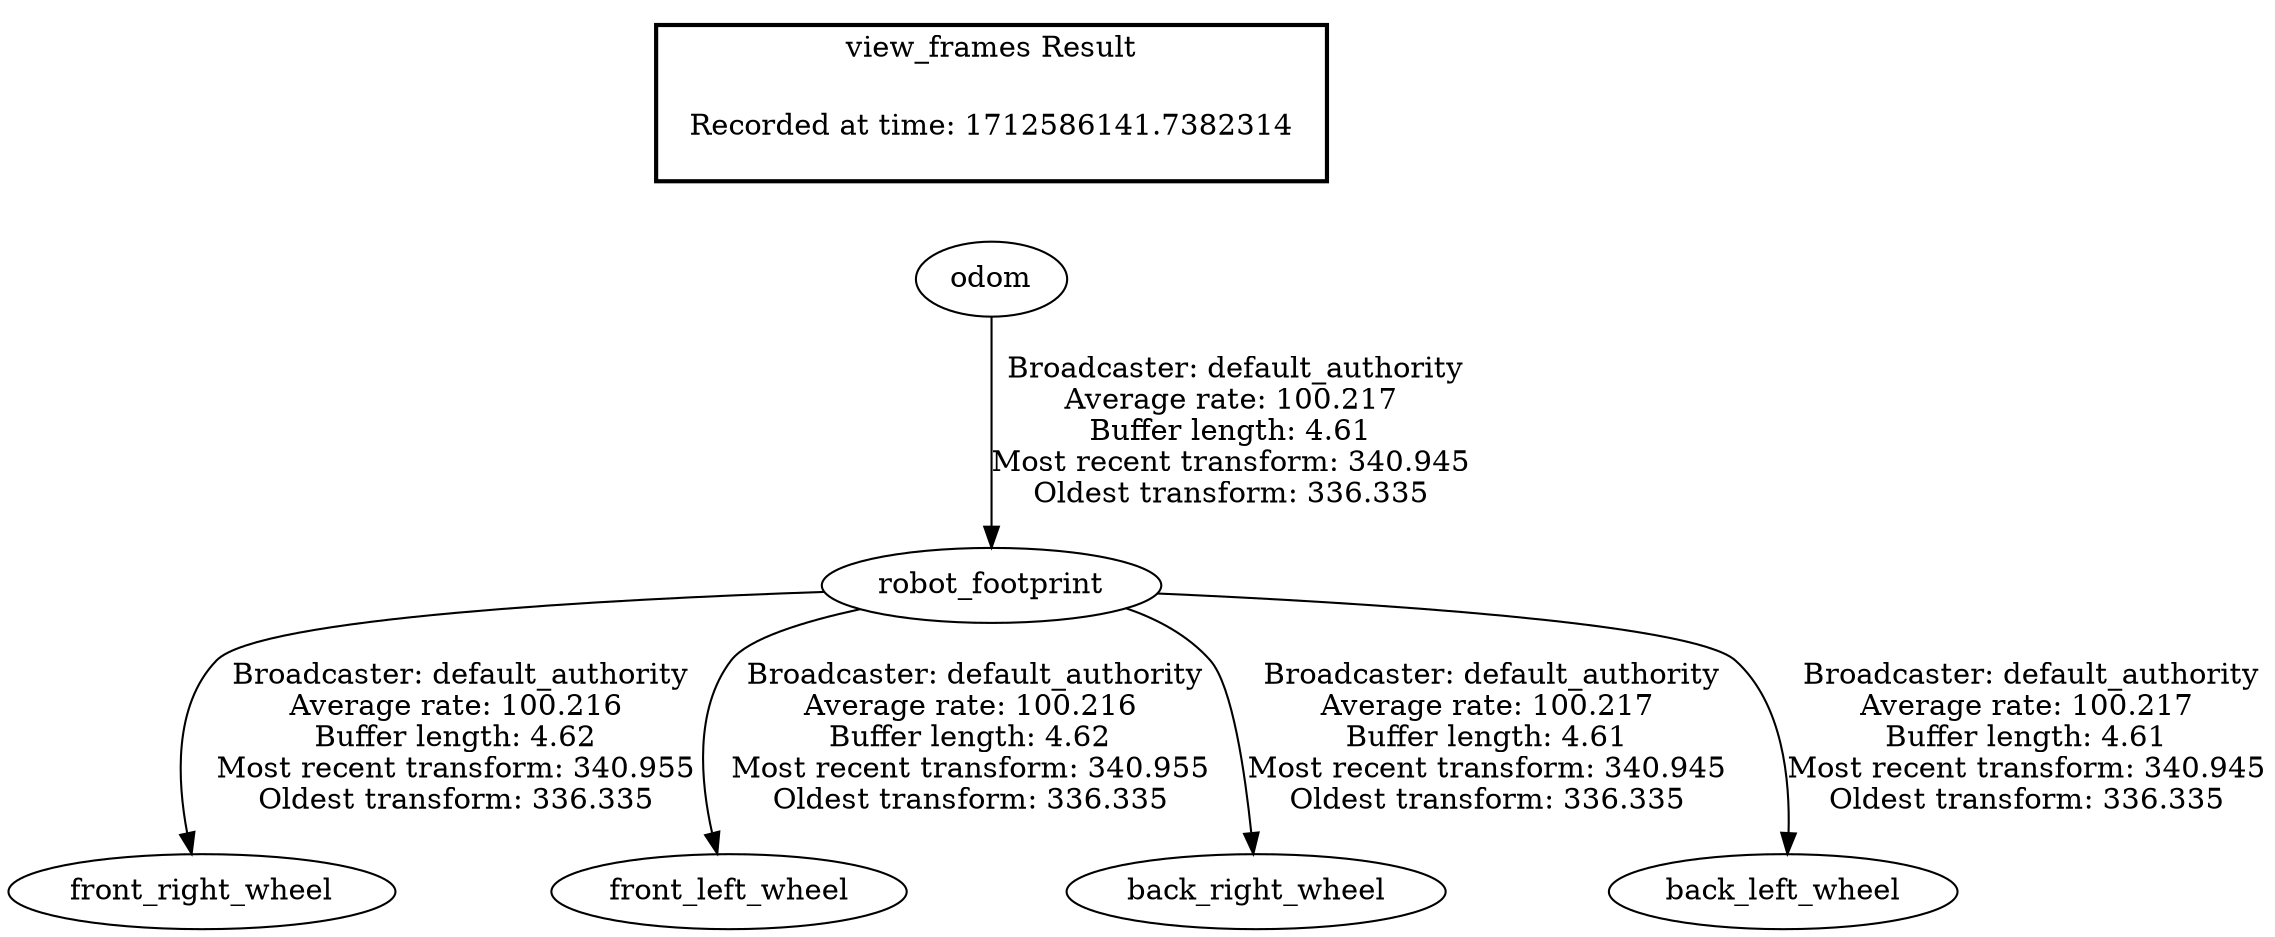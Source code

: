 digraph G {
"robot_footprint" -> "front_right_wheel"[label=" Broadcaster: default_authority\nAverage rate: 100.216\nBuffer length: 4.62\nMost recent transform: 340.955\nOldest transform: 336.335\n"];
"odom" -> "robot_footprint"[label=" Broadcaster: default_authority\nAverage rate: 100.217\nBuffer length: 4.61\nMost recent transform: 340.945\nOldest transform: 336.335\n"];
"robot_footprint" -> "front_left_wheel"[label=" Broadcaster: default_authority\nAverage rate: 100.216\nBuffer length: 4.62\nMost recent transform: 340.955\nOldest transform: 336.335\n"];
"robot_footprint" -> "back_right_wheel"[label=" Broadcaster: default_authority\nAverage rate: 100.217\nBuffer length: 4.61\nMost recent transform: 340.945\nOldest transform: 336.335\n"];
"robot_footprint" -> "back_left_wheel"[label=" Broadcaster: default_authority\nAverage rate: 100.217\nBuffer length: 4.61\nMost recent transform: 340.945\nOldest transform: 336.335\n"];
edge [style=invis];
 subgraph cluster_legend { style=bold; color=black; label ="view_frames Result";
"Recorded at time: 1712586141.7382314"[ shape=plaintext ] ;
}->"odom";
}